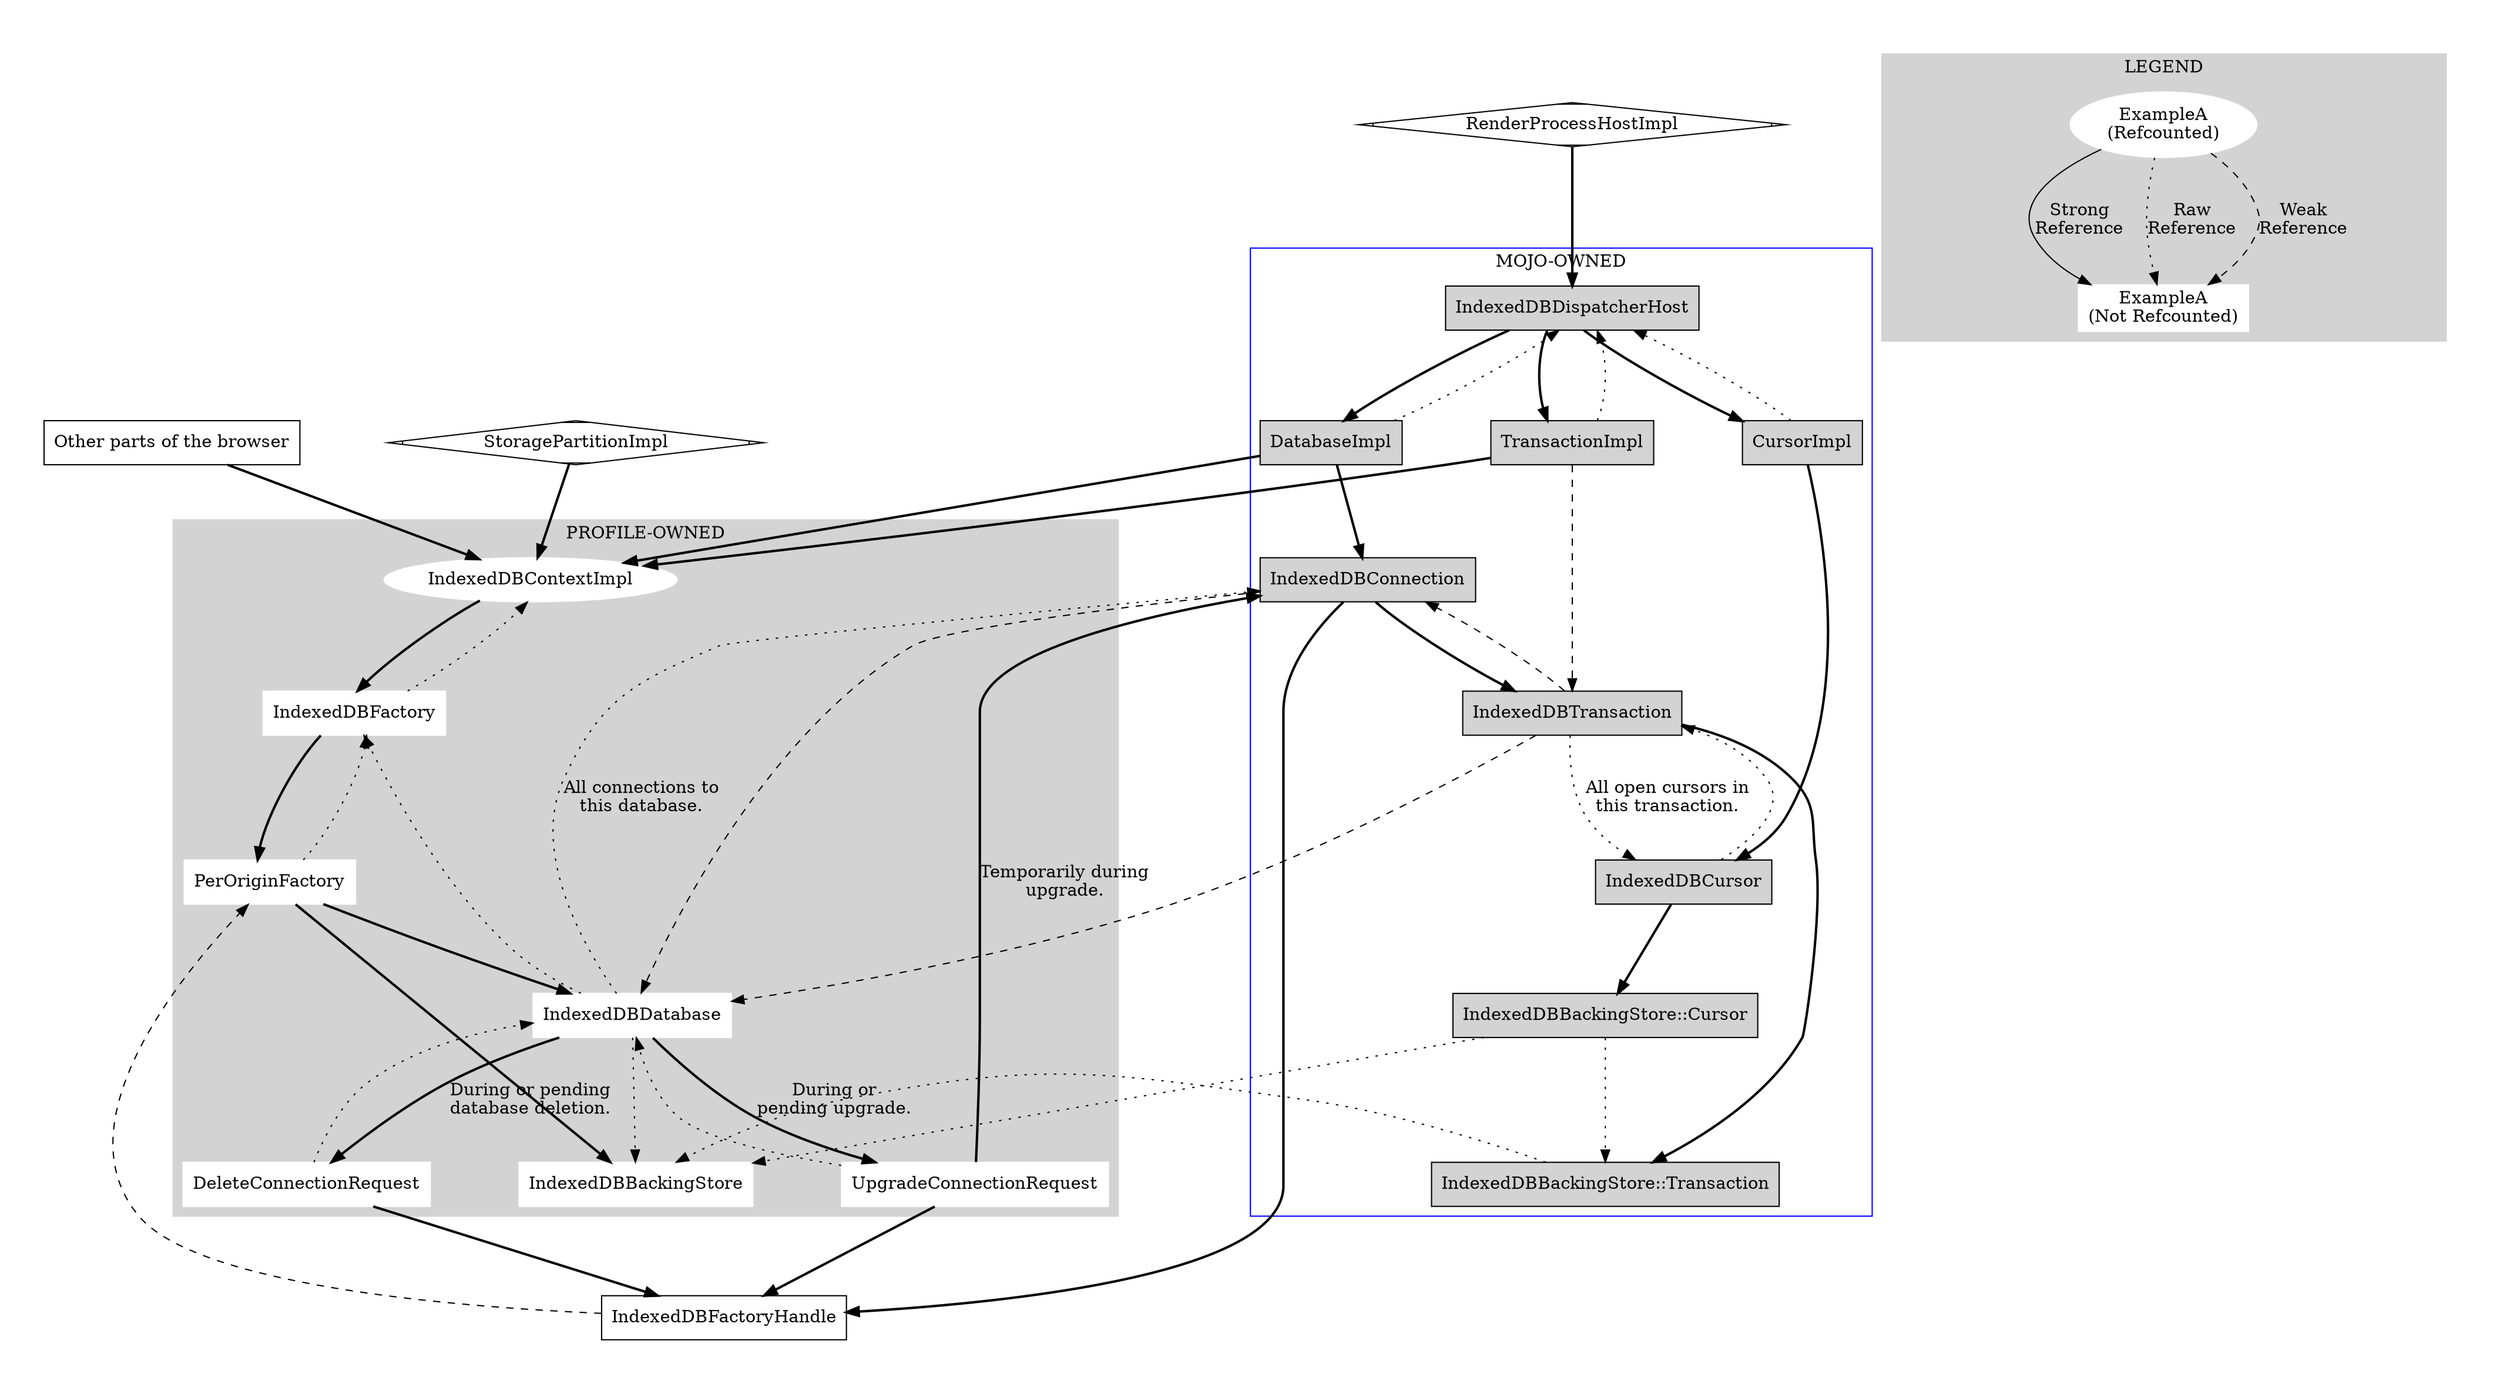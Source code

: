 digraph IndexedDBOwnershipGraph {
  graph [pad=".5", nodesep="1", ranksep="1"];
  node [shape="box"];

  // Solid edge means unique ownership reference
  // Dashed edge means a weakptr reference
  // Dotted edge means a raw pointer referencej

  subgraph cluster_1 {
    style=filled;
    color=lightgrey;
    node [style=filled,color=white];
    label = "PROFILE-OWNED";
    IndexedDBContextImpl;
    IndexedDBFactory;
    PerOriginFactory;
    IndexedDBDatabase;
    IndexedDBBackingStore;
    UpgradeConnectionRequest;
    DeleteConnectionRequest;
  }

  subgraph cluster_2 {
    node [style=filled];
    label = "MOJO-OWNED";
    color=blue;
    IndexedDBDispatcherHost;
    DatabaseImpl;
    CursorImpl;
    TransactionImpl;
    IndexedDBConnection;
    IndexedDBTransaction;
    IndexedDBCursor;
    "IndexedDBBackingStore::Transaction";
    "IndexedDBBackingStore::Cursor";
  }

  subgraph cluster_3 {
    style=filled;
    color=lightgrey;
    node [style=filled,color=white];
    label = "LEGEND";
    ExampleA [shape=oval, label="ExampleA\n(Refcounted)"];
    ExampleB [label="ExampleA\n(Not Refcounted)"];
    ExampleA -> ExampleB [style="dotted", label="Raw\nReference"];
    ExampleA -> ExampleB [style="dashed" label="Weak\nReference"];
    ExampleA -> ExampleB [label="Strong\nReference"];
  }
  edge [style=bold];

  "Other parts of the browser" -> IndexedDBContextImpl;
  StoragePartitionImpl [shape="Mdiamond"];
  RenderProcessHostImpl [shape="Mdiamond"];
  StoragePartitionImpl -> IndexedDBContextImpl;

  RenderProcessHostImpl -> IndexedDBDispatcherHost;
  IndexedDBContextImpl -> IndexedDBFactory;

  IndexedDBFactory -> PerOriginFactory;
  IndexedDBFactory -> IndexedDBContextImpl [style="dotted"];

  PerOriginFactory -> IndexedDBFactory [style="dotted"];
  PerOriginFactory -> IndexedDBBackingStore;
  PerOriginFactory -> IndexedDBDatabase;

  IndexedDBFactoryHandle -> PerOriginFactory [style="dashed"];

  IndexedDBDatabase -> IndexedDBBackingStore [style="dotted"];
  IndexedDBDatabase -> IndexedDBFactory [style="dotted"];
  IndexedDBDatabase -> IndexedDBConnection [style="dotted", label="All connections to\nthis database."];

  IndexedDBDatabase -> UpgradeConnectionRequest [label="During or\npending upgrade."];
  IndexedDBDatabase -> DeleteConnectionRequest [label="During or pending\ndatabase deletion."];

  UpgradeConnectionRequest -> IndexedDBFactoryHandle;
  UpgradeConnectionRequest -> IndexedDBDatabase [style="dotted"];
  UpgradeConnectionRequest -> IndexedDBConnection [label="Temporarily during\nupgrade."];
  DeleteConnectionRequest -> IndexedDBFactoryHandle;
  DeleteConnectionRequest -> IndexedDBDatabase [style="dotted"];

  IndexedDBDispatcherHost -> DatabaseImpl;
  IndexedDBDispatcherHost -> CursorImpl;
  IndexedDBDispatcherHost -> TransactionImpl;

  DatabaseImpl -> IndexedDBDispatcherHost [style="dotted"];
  DatabaseImpl -> IndexedDBContextImpl;
  DatabaseImpl -> IndexedDBConnection;

  IndexedDBConnection -> IndexedDBFactoryHandle;
  IndexedDBConnection -> IndexedDBDatabase [style="dashed"];
  IndexedDBConnection -> IndexedDBTransaction;

  IndexedDBTransaction -> IndexedDBDatabase [style="dashed"];
  IndexedDBTransaction -> IndexedDBConnection [style="dashed"];
  IndexedDBTransaction -> IndexedDBCursor [style="dotted",label="All open cursors in\nthis transaction."];
  IndexedDBTransaction -> "IndexedDBBackingStore::Transaction";

  CursorImpl -> IndexedDBDispatcherHost [style="dotted"];
  CursorImpl -> IndexedDBCursor;

  IndexedDBCursor -> IndexedDBTransaction [style="dotted"];
  IndexedDBCursor -> "IndexedDBBackingStore::Cursor";

  "IndexedDBBackingStore::Transaction" -> IndexedDBBackingStore [style="dotted"];
  "IndexedDBBackingStore::Cursor" -> "IndexedDBBackingStore::Transaction" [style="dotted"];
  "IndexedDBBackingStore::Cursor" -> IndexedDBBackingStore [style="dotted"];

  TransactionImpl -> IndexedDBDispatcherHost [style="dotted"];
  TransactionImpl -> IndexedDBContextImpl;
  TransactionImpl -> IndexedDBTransaction [style="dashed"];

  IndexedDBContextImpl [shape=oval];
}